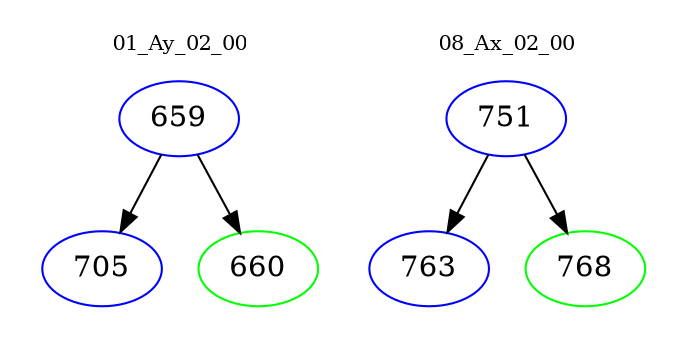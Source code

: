 digraph{
subgraph cluster_0 {
color = white
label = "01_Ay_02_00";
fontsize=10;
T0_659 [label="659", color="blue"]
T0_659 -> T0_705 [color="black"]
T0_705 [label="705", color="blue"]
T0_659 -> T0_660 [color="black"]
T0_660 [label="660", color="green"]
}
subgraph cluster_1 {
color = white
label = "08_Ax_02_00";
fontsize=10;
T1_751 [label="751", color="blue"]
T1_751 -> T1_763 [color="black"]
T1_763 [label="763", color="blue"]
T1_751 -> T1_768 [color="black"]
T1_768 [label="768", color="green"]
}
}

